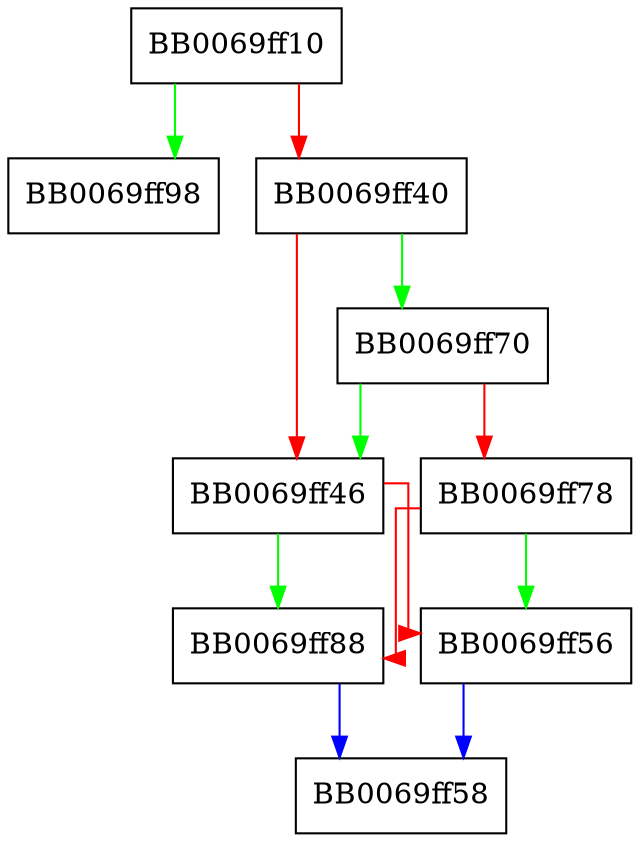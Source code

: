 digraph cipher_hw_camellia_initkey {
  node [shape="box"];
  graph [splines=ortho];
  BB0069ff10 -> BB0069ff98 [color="green"];
  BB0069ff10 -> BB0069ff40 [color="red"];
  BB0069ff40 -> BB0069ff70 [color="green"];
  BB0069ff40 -> BB0069ff46 [color="red"];
  BB0069ff46 -> BB0069ff88 [color="green"];
  BB0069ff46 -> BB0069ff56 [color="red"];
  BB0069ff56 -> BB0069ff58 [color="blue"];
  BB0069ff70 -> BB0069ff46 [color="green"];
  BB0069ff70 -> BB0069ff78 [color="red"];
  BB0069ff78 -> BB0069ff56 [color="green"];
  BB0069ff78 -> BB0069ff88 [color="red"];
  BB0069ff88 -> BB0069ff58 [color="blue"];
}
